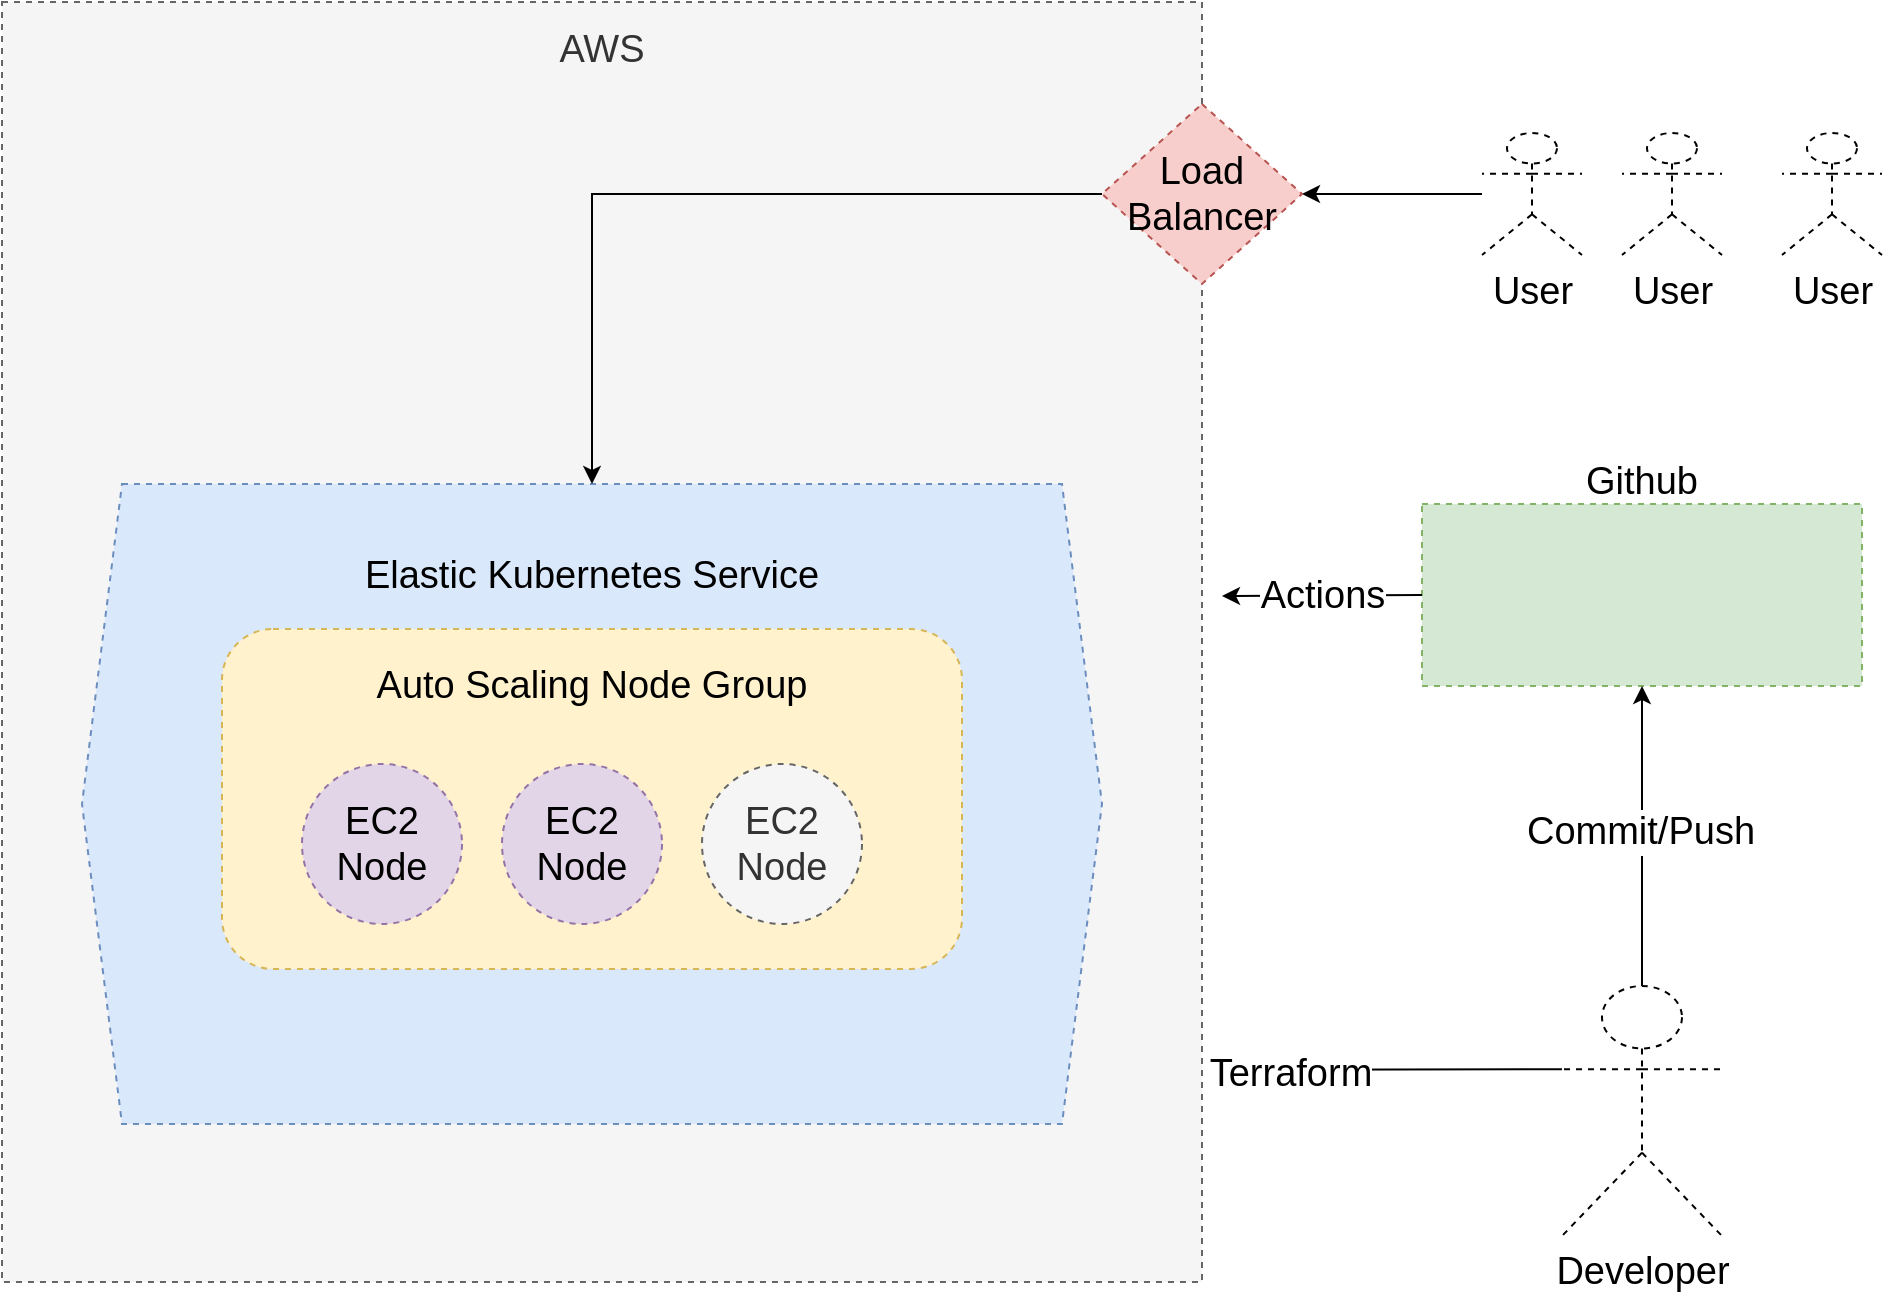 <mxfile version="20.8.10" type="device"><diagram name="Page-1" id="WCtCy8OENYvBvIYkMXA6"><mxGraphModel dx="1234" dy="1070" grid="1" gridSize="10" guides="1" tooltips="1" connect="1" arrows="1" fold="1" page="1" pageScale="1" pageWidth="827" pageHeight="1169" math="0" shadow="0"><root><mxCell id="0"/><mxCell id="1" parent="0"/><mxCell id="x19xTgBU-8DHEwlfHWmW-1" value="&lt;font style=&quot;font-size: 19px;&quot;&gt;AWS&lt;br&gt;&lt;br&gt;&lt;br&gt;&lt;br&gt;&lt;br&gt;&lt;br&gt;&lt;br&gt;&lt;br&gt;&lt;br&gt;&lt;br&gt;&lt;br&gt;&lt;br&gt;&lt;br&gt;&lt;br&gt;&lt;br&gt;&lt;br&gt;&lt;br&gt;&lt;br&gt;&lt;br&gt;&lt;br&gt;&lt;br&gt;&lt;br&gt;&lt;br&gt;&lt;br&gt;&lt;br&gt;&lt;br&gt;&lt;br&gt;&lt;/font&gt;" style="rounded=0;whiteSpace=wrap;html=1;fillColor=#f5f5f5;fontColor=#333333;strokeColor=#666666;dashed=1;" vertex="1" parent="1"><mxGeometry x="10" y="119" width="600" height="640" as="geometry"/></mxCell><mxCell id="x19xTgBU-8DHEwlfHWmW-2" value="Elastic Kubernetes Service&lt;br&gt;&lt;br&gt;&lt;br&gt;&lt;br&gt;&lt;br&gt;&lt;br&gt;&lt;br&gt;&lt;br&gt;&lt;br&gt;&lt;br&gt;&lt;br&gt;" style="shape=hexagon;perimeter=hexagonPerimeter2;whiteSpace=wrap;html=1;fixedSize=1;dashed=1;fontSize=19;fillColor=#dae8fc;strokeColor=#6c8ebf;" vertex="1" parent="1"><mxGeometry x="50" y="360" width="510" height="320" as="geometry"/></mxCell><mxCell id="x19xTgBU-8DHEwlfHWmW-3" value="&lt;font style=&quot;font-size: 19px;&quot;&gt;Github&lt;br&gt;&lt;br&gt;&lt;br&gt;&lt;br&gt;&lt;br&gt;&lt;br&gt;&lt;/font&gt;" style="rounded=0;whiteSpace=wrap;html=1;fillColor=#d5e8d4;strokeColor=#82b366;dashed=1;" vertex="1" parent="1"><mxGeometry x="720" y="370" width="220" height="91" as="geometry"/></mxCell><mxCell id="x19xTgBU-8DHEwlfHWmW-4" value="Actions" style="endArrow=classic;html=1;rounded=0;fontSize=19;fontColor=#000000;exitX=0;exitY=0.5;exitDx=0;exitDy=0;" edge="1" parent="1" source="x19xTgBU-8DHEwlfHWmW-3"><mxGeometry width="50" height="50" relative="1" as="geometry"><mxPoint x="450" y="461" as="sourcePoint"/><mxPoint x="620" y="416" as="targetPoint"/></mxGeometry></mxCell><mxCell id="x19xTgBU-8DHEwlfHWmW-5" value="Developer" style="shape=umlActor;verticalLabelPosition=bottom;verticalAlign=top;html=1;outlineConnect=0;dashed=1;fontSize=19;fontColor=#000000;" vertex="1" parent="1"><mxGeometry x="790" y="611" width="80" height="125" as="geometry"/></mxCell><mxCell id="x19xTgBU-8DHEwlfHWmW-6" style="edgeStyle=orthogonalEdgeStyle;rounded=0;orthogonalLoop=1;jettySize=auto;html=1;entryX=0.5;entryY=1;entryDx=0;entryDy=0;fontSize=19;fontColor=#000000;exitX=0.5;exitY=0;exitDx=0;exitDy=0;exitPerimeter=0;" edge="1" parent="1" source="x19xTgBU-8DHEwlfHWmW-5" target="x19xTgBU-8DHEwlfHWmW-3"><mxGeometry relative="1" as="geometry"><mxPoint x="770" y="771" as="sourcePoint"/><Array as="points"><mxPoint x="830" y="611"/><mxPoint x="830" y="611"/></Array></mxGeometry></mxCell><mxCell id="x19xTgBU-8DHEwlfHWmW-12" value="Commit/Push" style="edgeLabel;html=1;align=center;verticalAlign=middle;resizable=0;points=[];fontSize=19;fontColor=#000000;" vertex="1" connectable="0" parent="x19xTgBU-8DHEwlfHWmW-6"><mxGeometry x="0.036" y="1" relative="1" as="geometry"><mxPoint as="offset"/></mxGeometry></mxCell><mxCell id="x19xTgBU-8DHEwlfHWmW-10" value="" style="endArrow=classic;html=1;rounded=0;fontSize=19;fontColor=#000000;exitX=0;exitY=0.333;exitDx=0;exitDy=0;exitPerimeter=0;" edge="1" parent="1" source="x19xTgBU-8DHEwlfHWmW-5"><mxGeometry width="50" height="50" relative="1" as="geometry"><mxPoint x="450" y="461" as="sourcePoint"/><mxPoint x="614" y="653" as="targetPoint"/></mxGeometry></mxCell><mxCell id="x19xTgBU-8DHEwlfHWmW-11" value="Terraform" style="edgeLabel;html=1;align=center;verticalAlign=middle;resizable=0;points=[];fontSize=19;fontColor=#000000;" vertex="1" connectable="0" parent="x19xTgBU-8DHEwlfHWmW-10"><mxGeometry x="0.549" y="2" relative="1" as="geometry"><mxPoint as="offset"/></mxGeometry></mxCell><mxCell id="x19xTgBU-8DHEwlfHWmW-17" value="Auto Scaling Node Group&lt;br&gt;&lt;br&gt;&lt;br&gt;&lt;br&gt;&lt;br&gt;&lt;br&gt;" style="rounded=1;whiteSpace=wrap;html=1;dashed=1;fontSize=19;fillColor=#fff2cc;strokeColor=#d6b656;" vertex="1" parent="1"><mxGeometry x="120" y="432.5" width="370" height="170" as="geometry"/></mxCell><mxCell id="x19xTgBU-8DHEwlfHWmW-13" value="EC2 Node" style="ellipse;whiteSpace=wrap;html=1;aspect=fixed;dashed=1;fontSize=19;fillColor=#e1d5e7;strokeColor=#9673a6;" vertex="1" parent="1"><mxGeometry x="160" y="500" width="80" height="80" as="geometry"/></mxCell><mxCell id="x19xTgBU-8DHEwlfHWmW-14" value="EC2 Node" style="ellipse;whiteSpace=wrap;html=1;aspect=fixed;dashed=1;fontSize=19;fillColor=#e1d5e7;strokeColor=#9673a6;" vertex="1" parent="1"><mxGeometry x="260" y="500" width="80" height="80" as="geometry"/></mxCell><mxCell id="x19xTgBU-8DHEwlfHWmW-15" value="EC2 Node" style="ellipse;whiteSpace=wrap;html=1;aspect=fixed;dashed=1;fontSize=19;fontColor=#333333;fillColor=#f5f5f5;strokeColor=#666666;" vertex="1" parent="1"><mxGeometry x="360" y="500" width="80" height="80" as="geometry"/></mxCell><mxCell id="x19xTgBU-8DHEwlfHWmW-25" style="edgeStyle=orthogonalEdgeStyle;rounded=0;orthogonalLoop=1;jettySize=auto;html=1;fontSize=19;fontColor=#000000;" edge="1" parent="1" source="x19xTgBU-8DHEwlfHWmW-20" target="x19xTgBU-8DHEwlfHWmW-24"><mxGeometry relative="1" as="geometry"/></mxCell><mxCell id="x19xTgBU-8DHEwlfHWmW-20" value="User&lt;br&gt;" style="shape=umlActor;verticalLabelPosition=bottom;verticalAlign=top;html=1;outlineConnect=0;dashed=1;fontSize=19;fontColor=#000000;" vertex="1" parent="1"><mxGeometry x="750" y="184.5" width="50" height="61" as="geometry"/></mxCell><mxCell id="x19xTgBU-8DHEwlfHWmW-21" value="User&lt;br&gt;" style="shape=umlActor;verticalLabelPosition=bottom;verticalAlign=top;html=1;outlineConnect=0;dashed=1;fontSize=19;fontColor=#000000;" vertex="1" parent="1"><mxGeometry x="820" y="184.5" width="50" height="61" as="geometry"/></mxCell><mxCell id="x19xTgBU-8DHEwlfHWmW-22" value="User&lt;br&gt;" style="shape=umlActor;verticalLabelPosition=bottom;verticalAlign=top;html=1;outlineConnect=0;dashed=1;fontSize=19;fontColor=#000000;" vertex="1" parent="1"><mxGeometry x="900" y="184.5" width="50" height="61" as="geometry"/></mxCell><mxCell id="x19xTgBU-8DHEwlfHWmW-26" style="edgeStyle=orthogonalEdgeStyle;rounded=0;orthogonalLoop=1;jettySize=auto;html=1;fontSize=19;fontColor=#000000;" edge="1" parent="1" source="x19xTgBU-8DHEwlfHWmW-24" target="x19xTgBU-8DHEwlfHWmW-2"><mxGeometry relative="1" as="geometry"><Array as="points"><mxPoint x="305" y="215"/></Array></mxGeometry></mxCell><mxCell id="x19xTgBU-8DHEwlfHWmW-24" value="Load Balancer" style="rhombus;whiteSpace=wrap;html=1;dashed=1;fontSize=19;fillColor=#f8cecc;strokeColor=#b85450;" vertex="1" parent="1"><mxGeometry x="560" y="170" width="100" height="90" as="geometry"/></mxCell></root></mxGraphModel></diagram></mxfile>